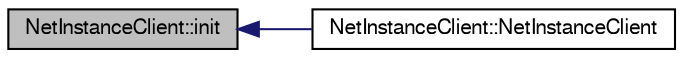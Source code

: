 digraph G
{
  edge [fontname="FreeSans",fontsize="10",labelfontname="FreeSans",labelfontsize="10"];
  node [fontname="FreeSans",fontsize="10",shape=record];
  rankdir=LR;
  Node1 [label="NetInstanceClient::init",height=0.2,width=0.4,color="black", fillcolor="grey75", style="filled" fontcolor="black"];
  Node1 -> Node2 [dir=back,color="midnightblue",fontsize="10",style="solid",fontname="FreeSans"];
  Node2 [label="NetInstanceClient::NetInstanceClient",height=0.2,width=0.4,color="black", fillcolor="white", style="filled",URL="$class_net_instance_client.html#a25862a2bb2e0e4d4dd361ae40d934e0d"];
}
